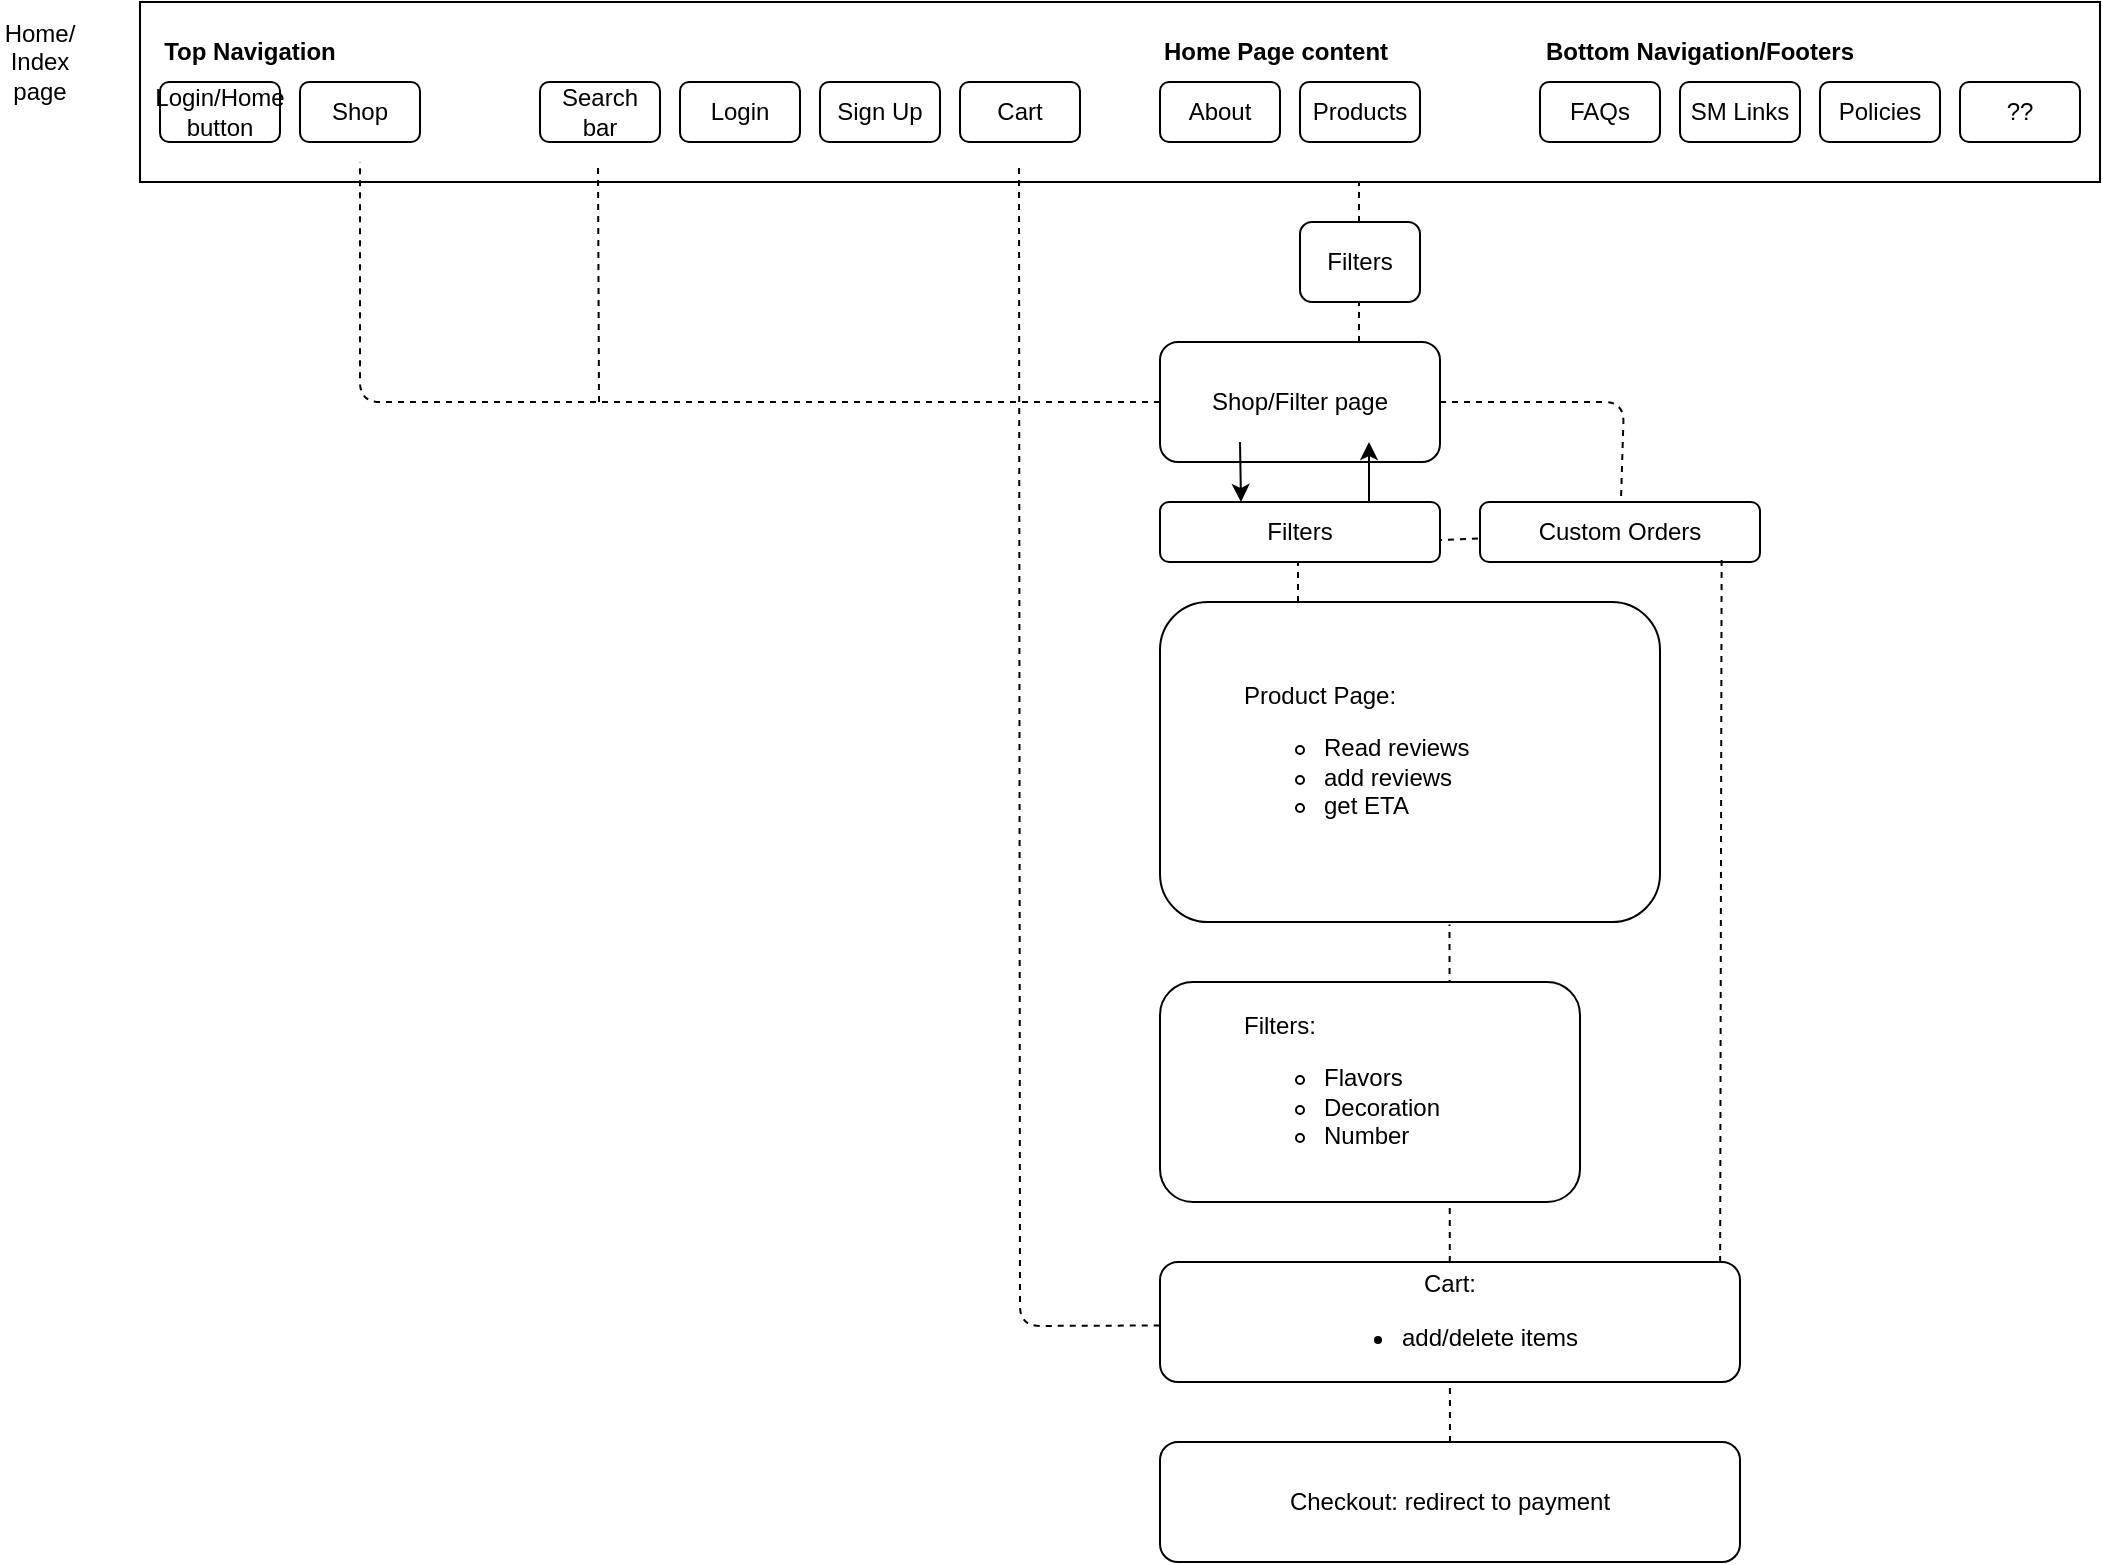 <mxfile version="13.11.0" type="github" pages="2">
  <diagram id="3b6Vwof9PN0kTXmCrQZN" name="Overall Flow">
    <mxGraphModel dx="2046" dy="818" grid="1" gridSize="10" guides="1" tooltips="1" connect="1" arrows="1" fold="1" page="1" pageScale="1" pageWidth="1100" pageHeight="850" math="0" shadow="0">
      <root>
        <mxCell id="0" />
        <mxCell id="1" parent="0" />
        <mxCell id="KK738feQ0F5kgEObLHV3-40" value="" style="endArrow=none;dashed=1;html=1;" edge="1" parent="1">
          <mxGeometry width="50" height="50" relative="1" as="geometry">
            <mxPoint x="709.5" y="200" as="sourcePoint" />
            <mxPoint x="709.5" y="100" as="targetPoint" />
          </mxGeometry>
        </mxCell>
        <mxCell id="KK738feQ0F5kgEObLHV3-1" value="Home/&lt;br&gt;Index page&lt;br&gt;" style="text;html=1;strokeColor=none;fillColor=none;align=center;verticalAlign=middle;whiteSpace=wrap;rounded=0;" vertex="1" parent="1">
          <mxGeometry x="30" y="50" width="40" height="20" as="geometry" />
        </mxCell>
        <mxCell id="KK738feQ0F5kgEObLHV3-3" value="" style="rounded=0;whiteSpace=wrap;html=1;" vertex="1" parent="1">
          <mxGeometry x="100" y="30" width="980" height="90" as="geometry" />
        </mxCell>
        <mxCell id="KK738feQ0F5kgEObLHV3-5" value="Login/Home button" style="rounded=1;whiteSpace=wrap;html=1;" vertex="1" parent="1">
          <mxGeometry x="110" y="70" width="60" height="30" as="geometry" />
        </mxCell>
        <mxCell id="KK738feQ0F5kgEObLHV3-6" value="Shop" style="rounded=1;whiteSpace=wrap;html=1;" vertex="1" parent="1">
          <mxGeometry x="180" y="70" width="60" height="30" as="geometry" />
        </mxCell>
        <mxCell id="KK738feQ0F5kgEObLHV3-8" value="Search bar" style="rounded=1;whiteSpace=wrap;html=1;" vertex="1" parent="1">
          <mxGeometry x="300" y="70" width="60" height="30" as="geometry" />
        </mxCell>
        <mxCell id="KK738feQ0F5kgEObLHV3-9" value="Login" style="rounded=1;whiteSpace=wrap;html=1;" vertex="1" parent="1">
          <mxGeometry x="370" y="70" width="60" height="30" as="geometry" />
        </mxCell>
        <mxCell id="KK738feQ0F5kgEObLHV3-10" value="Sign Up" style="rounded=1;whiteSpace=wrap;html=1;" vertex="1" parent="1">
          <mxGeometry x="440" y="70" width="60" height="30" as="geometry" />
        </mxCell>
        <mxCell id="KK738feQ0F5kgEObLHV3-11" value="Cart" style="rounded=1;whiteSpace=wrap;html=1;" vertex="1" parent="1">
          <mxGeometry x="510" y="70" width="60" height="30" as="geometry" />
        </mxCell>
        <mxCell id="KK738feQ0F5kgEObLHV3-12" value="About" style="rounded=1;whiteSpace=wrap;html=1;" vertex="1" parent="1">
          <mxGeometry x="610" y="70" width="60" height="30" as="geometry" />
        </mxCell>
        <mxCell id="KK738feQ0F5kgEObLHV3-13" value="Products" style="rounded=1;whiteSpace=wrap;html=1;" vertex="1" parent="1">
          <mxGeometry x="680" y="70" width="60" height="30" as="geometry" />
        </mxCell>
        <mxCell id="KK738feQ0F5kgEObLHV3-14" value="FAQs" style="rounded=1;whiteSpace=wrap;html=1;" vertex="1" parent="1">
          <mxGeometry x="800" y="70" width="60" height="30" as="geometry" />
        </mxCell>
        <mxCell id="KK738feQ0F5kgEObLHV3-15" value="SM Links" style="rounded=1;whiteSpace=wrap;html=1;" vertex="1" parent="1">
          <mxGeometry x="870" y="70" width="60" height="30" as="geometry" />
        </mxCell>
        <mxCell id="KK738feQ0F5kgEObLHV3-16" value="Policies" style="rounded=1;whiteSpace=wrap;html=1;" vertex="1" parent="1">
          <mxGeometry x="940" y="70" width="60" height="30" as="geometry" />
        </mxCell>
        <mxCell id="KK738feQ0F5kgEObLHV3-17" value="??" style="rounded=1;whiteSpace=wrap;html=1;" vertex="1" parent="1">
          <mxGeometry x="1010" y="70" width="60" height="30" as="geometry" />
        </mxCell>
        <mxCell id="KK738feQ0F5kgEObLHV3-19" value="&lt;b&gt;Top Navigation&lt;/b&gt;" style="text;html=1;strokeColor=none;fillColor=none;align=center;verticalAlign=middle;whiteSpace=wrap;rounded=0;" vertex="1" parent="1">
          <mxGeometry x="100" y="45" width="110" height="20" as="geometry" />
        </mxCell>
        <mxCell id="KK738feQ0F5kgEObLHV3-20" value="&lt;b&gt;Bottom Navigation/Footers&lt;/b&gt;" style="text;html=1;strokeColor=none;fillColor=none;align=center;verticalAlign=middle;whiteSpace=wrap;rounded=0;" vertex="1" parent="1">
          <mxGeometry x="760" y="45" width="240" height="20" as="geometry" />
        </mxCell>
        <mxCell id="KK738feQ0F5kgEObLHV3-21" value="&lt;b&gt;Home Page content&lt;/b&gt;" style="text;html=1;strokeColor=none;fillColor=none;align=left;verticalAlign=middle;whiteSpace=wrap;rounded=0;" vertex="1" parent="1">
          <mxGeometry x="610" y="45" width="140" height="20" as="geometry" />
        </mxCell>
        <mxCell id="KK738feQ0F5kgEObLHV3-28" value="Custom Orders" style="rounded=1;whiteSpace=wrap;html=1;fillColor=none;" vertex="1" parent="1">
          <mxGeometry x="770" y="280" width="140" height="30" as="geometry" />
        </mxCell>
        <mxCell id="KK738feQ0F5kgEObLHV3-30" value="Checkout: redirect to payment" style="rounded=1;whiteSpace=wrap;html=1;fillColor=none;" vertex="1" parent="1">
          <mxGeometry x="610" y="750" width="290" height="60" as="geometry" />
        </mxCell>
        <mxCell id="KK738feQ0F5kgEObLHV3-33" value="" style="endArrow=none;dashed=1;html=1;exitX=0;exitY=0.5;exitDx=0;exitDy=0;" edge="1" parent="1" source="KK738feQ0F5kgEObLHV3-24">
          <mxGeometry width="50" height="50" relative="1" as="geometry">
            <mxPoint x="480" y="230" as="sourcePoint" />
            <mxPoint x="210" y="110" as="targetPoint" />
            <Array as="points">
              <mxPoint x="210" y="230" />
            </Array>
          </mxGeometry>
        </mxCell>
        <mxCell id="KK738feQ0F5kgEObLHV3-34" value="" style="endArrow=none;dashed=1;html=1;" edge="1" parent="1">
          <mxGeometry width="50" height="50" relative="1" as="geometry">
            <mxPoint x="329.5" y="230" as="sourcePoint" />
            <mxPoint x="329" y="110" as="targetPoint" />
          </mxGeometry>
        </mxCell>
        <mxCell id="KK738feQ0F5kgEObLHV3-35" value="" style="endArrow=none;dashed=1;html=1;exitX=0.103;exitY=0.527;exitDx=0;exitDy=0;exitPerimeter=0;" edge="1" parent="1" source="KK738feQ0F5kgEObLHV3-29">
          <mxGeometry width="50" height="50" relative="1" as="geometry">
            <mxPoint x="540" y="691.6" as="sourcePoint" />
            <mxPoint x="539.5" y="110" as="targetPoint" />
            <Array as="points">
              <mxPoint x="540" y="692" />
            </Array>
          </mxGeometry>
        </mxCell>
        <mxCell id="KK738feQ0F5kgEObLHV3-24" value="Shop/Filter page" style="rounded=1;whiteSpace=wrap;html=1;fillColor=none;" vertex="1" parent="1">
          <mxGeometry x="610" y="200" width="140" height="60" as="geometry" />
        </mxCell>
        <mxCell id="KK738feQ0F5kgEObLHV3-23" value="Filters" style="rounded=1;whiteSpace=wrap;html=1;fillColor=#FFFFFF;" vertex="1" parent="1">
          <mxGeometry x="680" y="140" width="60" height="40" as="geometry" />
        </mxCell>
        <mxCell id="KK738feQ0F5kgEObLHV3-42" value="" style="endArrow=classic;html=1;" edge="1" parent="1">
          <mxGeometry width="50" height="50" relative="1" as="geometry">
            <mxPoint x="714.5" y="280" as="sourcePoint" />
            <mxPoint x="714.5" y="250" as="targetPoint" />
          </mxGeometry>
        </mxCell>
        <mxCell id="KK738feQ0F5kgEObLHV3-43" value="" style="endArrow=classic;html=1;" edge="1" parent="1">
          <mxGeometry width="50" height="50" relative="1" as="geometry">
            <mxPoint x="650" y="250" as="sourcePoint" />
            <mxPoint x="650.5" y="280" as="targetPoint" />
          </mxGeometry>
        </mxCell>
        <mxCell id="KK738feQ0F5kgEObLHV3-46" value="" style="endArrow=none;dashed=1;html=1;" edge="1" parent="1">
          <mxGeometry width="50" height="50" relative="1" as="geometry">
            <mxPoint x="679" y="330" as="sourcePoint" />
            <mxPoint x="679" y="300" as="targetPoint" />
          </mxGeometry>
        </mxCell>
        <mxCell id="KK738feQ0F5kgEObLHV3-48" value="" style="endArrow=none;dashed=1;html=1;" edge="1" parent="1" target="KK738feQ0F5kgEObLHV3-28">
          <mxGeometry width="50" height="50" relative="1" as="geometry">
            <mxPoint x="750" y="230" as="sourcePoint" />
            <mxPoint x="850" y="230" as="targetPoint" />
            <Array as="points">
              <mxPoint x="842" y="230" />
            </Array>
          </mxGeometry>
        </mxCell>
        <mxCell id="KK738feQ0F5kgEObLHV3-49" value="" style="endArrow=none;dashed=1;html=1;entryX=0.863;entryY=0.933;entryDx=0;entryDy=0;entryPerimeter=0;" edge="1" parent="1" target="KK738feQ0F5kgEObLHV3-28">
          <mxGeometry width="50" height="50" relative="1" as="geometry">
            <mxPoint x="890" y="690" as="sourcePoint" />
            <mxPoint x="1000" y="690" as="targetPoint" />
            <Array as="points" />
          </mxGeometry>
        </mxCell>
        <mxCell id="KK738feQ0F5kgEObLHV3-50" value="" style="endArrow=none;dashed=1;html=1;entryX=0.579;entryY=1.008;entryDx=0;entryDy=0;entryPerimeter=0;" edge="1" parent="1" source="KK738feQ0F5kgEObLHV3-30" target="KK738feQ0F5kgEObLHV3-26">
          <mxGeometry width="50" height="50" relative="1" as="geometry">
            <mxPoint x="739" y="580" as="sourcePoint" />
            <mxPoint x="739" y="480" as="targetPoint" />
          </mxGeometry>
        </mxCell>
        <mxCell id="KK738feQ0F5kgEObLHV3-27" value="&lt;blockquote style=&quot;margin: 0 0 0 40px ; border: none ; padding: 0px&quot;&gt;Filters:&lt;/blockquote&gt;&lt;ul&gt;&lt;ul&gt;&lt;li&gt;Flavors&lt;/li&gt;&lt;li&gt;Decoration&lt;/li&gt;&lt;li&gt;Number&lt;/li&gt;&lt;/ul&gt;&lt;/ul&gt;" style="rounded=1;whiteSpace=wrap;html=1;align=left;" vertex="1" parent="1">
          <mxGeometry x="610" y="520" width="210" height="110" as="geometry" />
        </mxCell>
        <mxCell id="KK738feQ0F5kgEObLHV3-26" value="&lt;blockquote style=&quot;margin: 0 0 0 40px ; border: none ; padding: 0px&quot;&gt;&lt;div&gt;&lt;span&gt;Product Page:&lt;/span&gt;&lt;/div&gt;&lt;/blockquote&gt;&lt;ul&gt;&lt;ul&gt;&lt;li&gt;Read reviews&lt;/li&gt;&lt;li&gt;add reviews&lt;/li&gt;&lt;li&gt;get ETA&lt;/li&gt;&lt;/ul&gt;&lt;/ul&gt;" style="rounded=1;whiteSpace=wrap;html=1;align=left;" vertex="1" parent="1">
          <mxGeometry x="610" y="330" width="250" height="160" as="geometry" />
        </mxCell>
        <mxCell id="KK738feQ0F5kgEObLHV3-29" value="Cart:&lt;br&gt;&lt;ul&gt;&lt;li&gt;add/delete items&lt;/li&gt;&lt;/ul&gt;" style="rounded=1;whiteSpace=wrap;html=1;" vertex="1" parent="1">
          <mxGeometry x="610" y="660" width="290" height="60" as="geometry" />
        </mxCell>
        <mxCell id="KK738feQ0F5kgEObLHV3-52" value="" style="endArrow=none;dashed=1;html=1;" edge="1" parent="1" target="KK738feQ0F5kgEObLHV3-28">
          <mxGeometry width="50" height="50" relative="1" as="geometry">
            <mxPoint x="730" y="300" as="sourcePoint" />
            <mxPoint x="780" y="250" as="targetPoint" />
          </mxGeometry>
        </mxCell>
        <mxCell id="KK738feQ0F5kgEObLHV3-25" value="Filters" style="rounded=1;whiteSpace=wrap;html=1;" vertex="1" parent="1">
          <mxGeometry x="610" y="280" width="140" height="30" as="geometry" />
        </mxCell>
      </root>
    </mxGraphModel>
  </diagram>
  <diagram id="jPUbti-Ku3LiiFwRd4Z9" name="Shop">
    <mxGraphModel dx="731" dy="355" grid="1" gridSize="10" guides="1" tooltips="1" connect="1" arrows="1" fold="1" page="1" pageScale="1" pageWidth="1100" pageHeight="850" math="0" shadow="0">
      <root>
        <mxCell id="-Z8RKywNxHegJBnzblMR-0" />
        <mxCell id="-Z8RKywNxHegJBnzblMR-1" parent="-Z8RKywNxHegJBnzblMR-0" />
        <mxCell id="Pm2PEsHI1lXIr21lJHSn-4" style="edgeStyle=orthogonalEdgeStyle;rounded=0;orthogonalLoop=1;jettySize=auto;html=1;" edge="1" parent="-Z8RKywNxHegJBnzblMR-1" source="8TimBTU5p3ABuBmq4PaO-0">
          <mxGeometry relative="1" as="geometry">
            <mxPoint x="55" y="160" as="targetPoint" />
            <Array as="points">
              <mxPoint x="140" y="140" />
              <mxPoint x="55" y="140" />
            </Array>
          </mxGeometry>
        </mxCell>
        <mxCell id="Pm2PEsHI1lXIr21lJHSn-9" style="edgeStyle=orthogonalEdgeStyle;rounded=0;orthogonalLoop=1;jettySize=auto;html=1;" edge="1" parent="-Z8RKywNxHegJBnzblMR-1" source="8TimBTU5p3ABuBmq4PaO-0" target="Pm2PEsHI1lXIr21lJHSn-6">
          <mxGeometry relative="1" as="geometry">
            <Array as="points">
              <mxPoint x="140" y="140" />
              <mxPoint x="175" y="140" />
            </Array>
          </mxGeometry>
        </mxCell>
        <mxCell id="8TimBTU5p3ABuBmq4PaO-0" value="Iced Sugar Cookies&lt;br&gt;(min 2 @ $1)" style="rounded=1;whiteSpace=wrap;html=1;fillColor=#ffffff;gradientColor=none;" vertex="1" parent="-Z8RKywNxHegJBnzblMR-1">
          <mxGeometry x="80" y="50" width="120" height="60" as="geometry" />
        </mxCell>
        <mxCell id="8TimBTU5p3ABuBmq4PaO-1" value="Macarons &lt;br&gt;(min 4 @ $3)" style="rounded=1;whiteSpace=wrap;html=1;fillColor=#ffffff;gradientColor=none;" vertex="1" parent="-Z8RKywNxHegJBnzblMR-1">
          <mxGeometry x="510" y="50" width="120" height="60" as="geometry" />
        </mxCell>
        <mxCell id="8TimBTU5p3ABuBmq4PaO-2" value="Cake Pops&lt;br&gt;(min 1 @ $2)" style="rounded=1;whiteSpace=wrap;html=1;fillColor=#ffffff;gradientColor=none;" vertex="1" parent="-Z8RKywNxHegJBnzblMR-1">
          <mxGeometry x="830" y="50" width="120" height="60" as="geometry" />
        </mxCell>
        <mxCell id="8TimBTU5p3ABuBmq4PaO-3" value="Cream Puffs&lt;br&gt;(min 4 @ $3)" style="rounded=1;whiteSpace=wrap;html=1;fillColor=#ffffff;gradientColor=none;" vertex="1" parent="-Z8RKywNxHegJBnzblMR-1">
          <mxGeometry x="280" y="50" width="120" height="60" as="geometry" />
        </mxCell>
        <mxCell id="8TimBTU5p3ABuBmq4PaO-4" value="Cupcakes&amp;nbsp;&lt;br&gt;(min 1 @ $2)" style="rounded=1;whiteSpace=wrap;html=1;fillColor=#ffffff;gradientColor=none;" vertex="1" parent="-Z8RKywNxHegJBnzblMR-1">
          <mxGeometry x="670" y="50" width="120" height="60" as="geometry" />
        </mxCell>
        <mxCell id="Pm2PEsHI1lXIr21lJHSn-6" value="Custom (requires cust input)" style="rounded=1;whiteSpace=wrap;html=1;fillColor=#ffffff;gradientColor=none;" vertex="1" parent="-Z8RKywNxHegJBnzblMR-1">
          <mxGeometry x="130" y="160" width="90" height="50" as="geometry" />
        </mxCell>
        <mxCell id="Pm2PEsHI1lXIr21lJHSn-11" style="edgeStyle=orthogonalEdgeStyle;rounded=0;orthogonalLoop=1;jettySize=auto;html=1;entryX=0.5;entryY=0;entryDx=0;entryDy=0;" edge="1" parent="-Z8RKywNxHegJBnzblMR-1" source="Pm2PEsHI1lXIr21lJHSn-8" target="Pm2PEsHI1lXIr21lJHSn-10">
          <mxGeometry relative="1" as="geometry" />
        </mxCell>
        <mxCell id="Pm2PEsHI1lXIr21lJHSn-8" value="Marbled (max 2 colors)" style="rounded=1;whiteSpace=wrap;html=1;fillColor=#ffffff;gradientColor=none;" vertex="1" parent="-Z8RKywNxHegJBnzblMR-1">
          <mxGeometry x="20" y="160" width="90" height="50" as="geometry" />
        </mxCell>
        <mxCell id="Pm2PEsHI1lXIr21lJHSn-10" value="&lt;div style=&quot;text-align: center&quot;&gt;&lt;span&gt;Cust chooses max 2 colors from list:&lt;/span&gt;&lt;/div&gt;&lt;ul&gt;&lt;li&gt;red&lt;/li&gt;&lt;li&gt;orange&lt;/li&gt;&lt;li&gt;yellow&lt;/li&gt;&lt;li&gt;green&lt;/li&gt;&lt;li&gt;blue&lt;/li&gt;&lt;li&gt;purple&lt;/li&gt;&lt;li&gt;black&lt;/li&gt;&lt;li&gt;brown&lt;/li&gt;&lt;/ul&gt;" style="rounded=1;whiteSpace=wrap;html=1;fillColor=#ffffff;gradientColor=none;align=left;" vertex="1" parent="-Z8RKywNxHegJBnzblMR-1">
          <mxGeometry x="20" y="230" width="90" height="250" as="geometry" />
        </mxCell>
        <mxCell id="Pm2PEsHI1lXIr21lJHSn-12" style="edgeStyle=orthogonalEdgeStyle;rounded=0;orthogonalLoop=1;jettySize=auto;html=1;" edge="1" parent="-Z8RKywNxHegJBnzblMR-1">
          <mxGeometry relative="1" as="geometry">
            <mxPoint x="285" y="160" as="targetPoint" />
            <mxPoint x="370" y="110" as="sourcePoint" />
            <Array as="points">
              <mxPoint x="370" y="140" />
              <mxPoint x="285" y="140" />
            </Array>
          </mxGeometry>
        </mxCell>
        <mxCell id="Pm2PEsHI1lXIr21lJHSn-13" style="edgeStyle=orthogonalEdgeStyle;rounded=0;orthogonalLoop=1;jettySize=auto;html=1;" edge="1" parent="-Z8RKywNxHegJBnzblMR-1" target="Pm2PEsHI1lXIr21lJHSn-14">
          <mxGeometry relative="1" as="geometry">
            <mxPoint x="370" y="110" as="sourcePoint" />
            <Array as="points">
              <mxPoint x="370" y="140" />
              <mxPoint x="405" y="140" />
            </Array>
          </mxGeometry>
        </mxCell>
        <mxCell id="Pm2PEsHI1lXIr21lJHSn-14" value="Custom (requires cust input)" style="rounded=1;whiteSpace=wrap;html=1;fillColor=#ffffff;gradientColor=none;" vertex="1" parent="-Z8RKywNxHegJBnzblMR-1">
          <mxGeometry x="360" y="160" width="90" height="50" as="geometry" />
        </mxCell>
        <mxCell id="Pm2PEsHI1lXIr21lJHSn-15" value="Cust chooses filling from list:&lt;br&gt;&lt;div style=&quot;text-align: left&quot;&gt;&lt;ul&gt;&lt;li&gt;&lt;span&gt;Vanilla&lt;/span&gt;&lt;/li&gt;&lt;li&gt;&lt;span&gt;Chocolate&lt;/span&gt;&lt;/li&gt;&lt;li&gt;&lt;span&gt;Strawberry&lt;/span&gt;&lt;/li&gt;&lt;li&gt;&lt;span&gt;Lemon&lt;/span&gt;&lt;/li&gt;&lt;/ul&gt;&lt;/div&gt;" style="rounded=1;whiteSpace=wrap;html=1;fillColor=#ffffff;gradientColor=none;" vertex="1" parent="-Z8RKywNxHegJBnzblMR-1">
          <mxGeometry x="250" y="160" width="100" height="210" as="geometry" />
        </mxCell>
      </root>
    </mxGraphModel>
  </diagram>
</mxfile>
